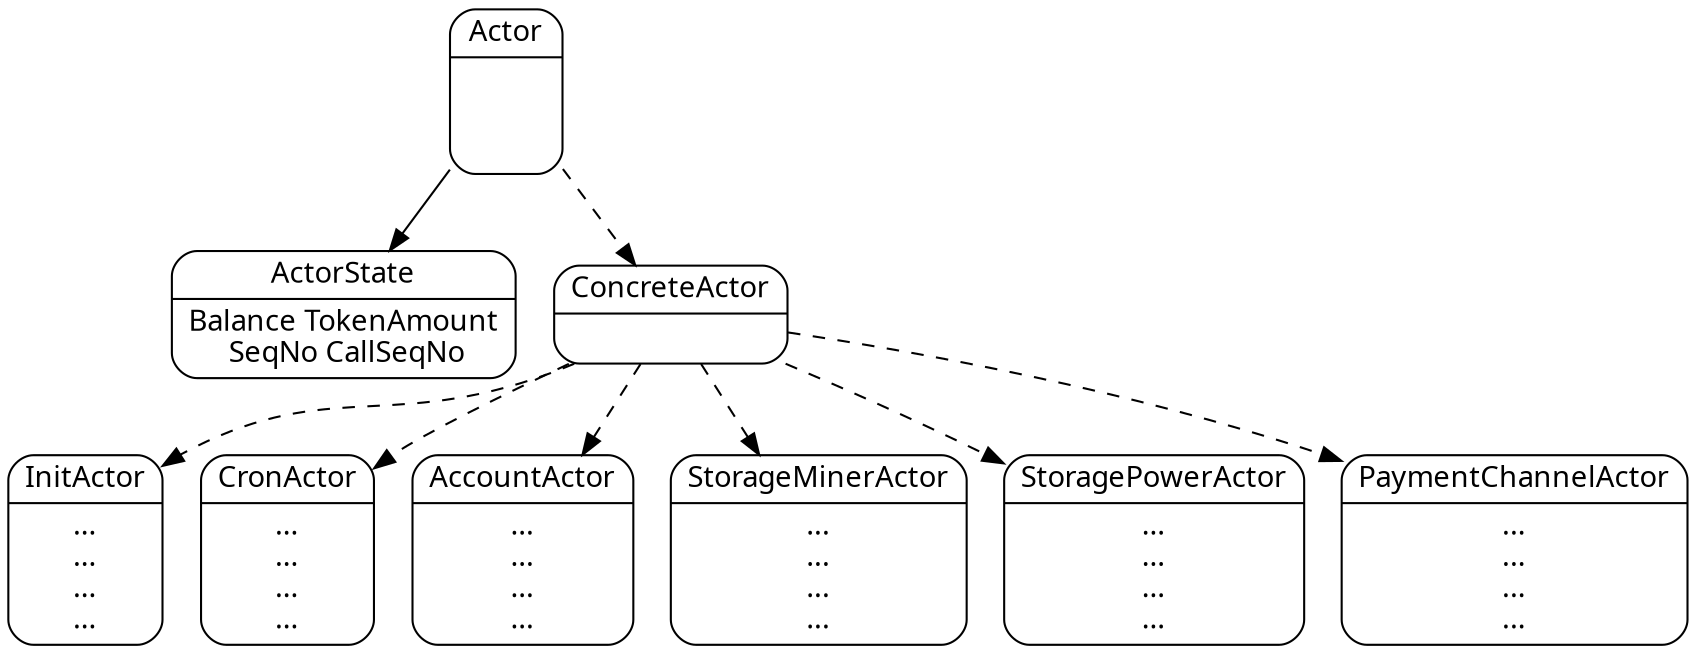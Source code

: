 
digraph Actors {
    node [fontname = "monaco"]
    edge [fontname = "monaco"]


    Actor           [label="{<f0> Actor      |<f1> \n\n\n}" shape=Mrecord];
    ActorState      [label="{<f0> ActorState |<f1> Balance TokenAmount\n SeqNo CallSeqNo\n}" shape=Mrecord];
    ConcreteActor   [label="{<f0> ConcreteActor |<f1>\n}" shape=Mrecord];


    // SystemActors
    InitActor           [label="{<f0> InitActor           |<f1> ...\n...\n...\n...}" shape=Mrecord];
    CronActor           [label="{<f0> CronActor           |<f1> ...\n...\n...\n...}" shape=Mrecord];
    AccountActor        [label="{<f0> AccountActor        |<f1> ...\n...\n...\n...}" shape=Mrecord];
    StorageMinerActor   [label="{<f0> StorageMinerActor   |<f1> ...\n...\n...\n...}" shape=Mrecord];
    StoragePowerActor   [label="{<f0> StoragePowerActor   |<f1> ...\n...\n...\n...}" shape=Mrecord];
    PaymentChannelActor [label="{<f0> PaymentChannelActor |<f1> ...\n...\n...\n...}" shape=Mrecord];

    { // isa
      edge [style=dashed]
      ConcreteActor -> InitActor
      ConcreteActor -> CronActor
      ConcreteActor -> AccountActor
      ConcreteActor -> StorageMinerActor
      ConcreteActor -> StoragePowerActor
      ConcreteActor -> PaymentChannelActor
      Actor -> ConcreteActor
    }

    { // hasa
      Actor -> ActorState
    }
}
